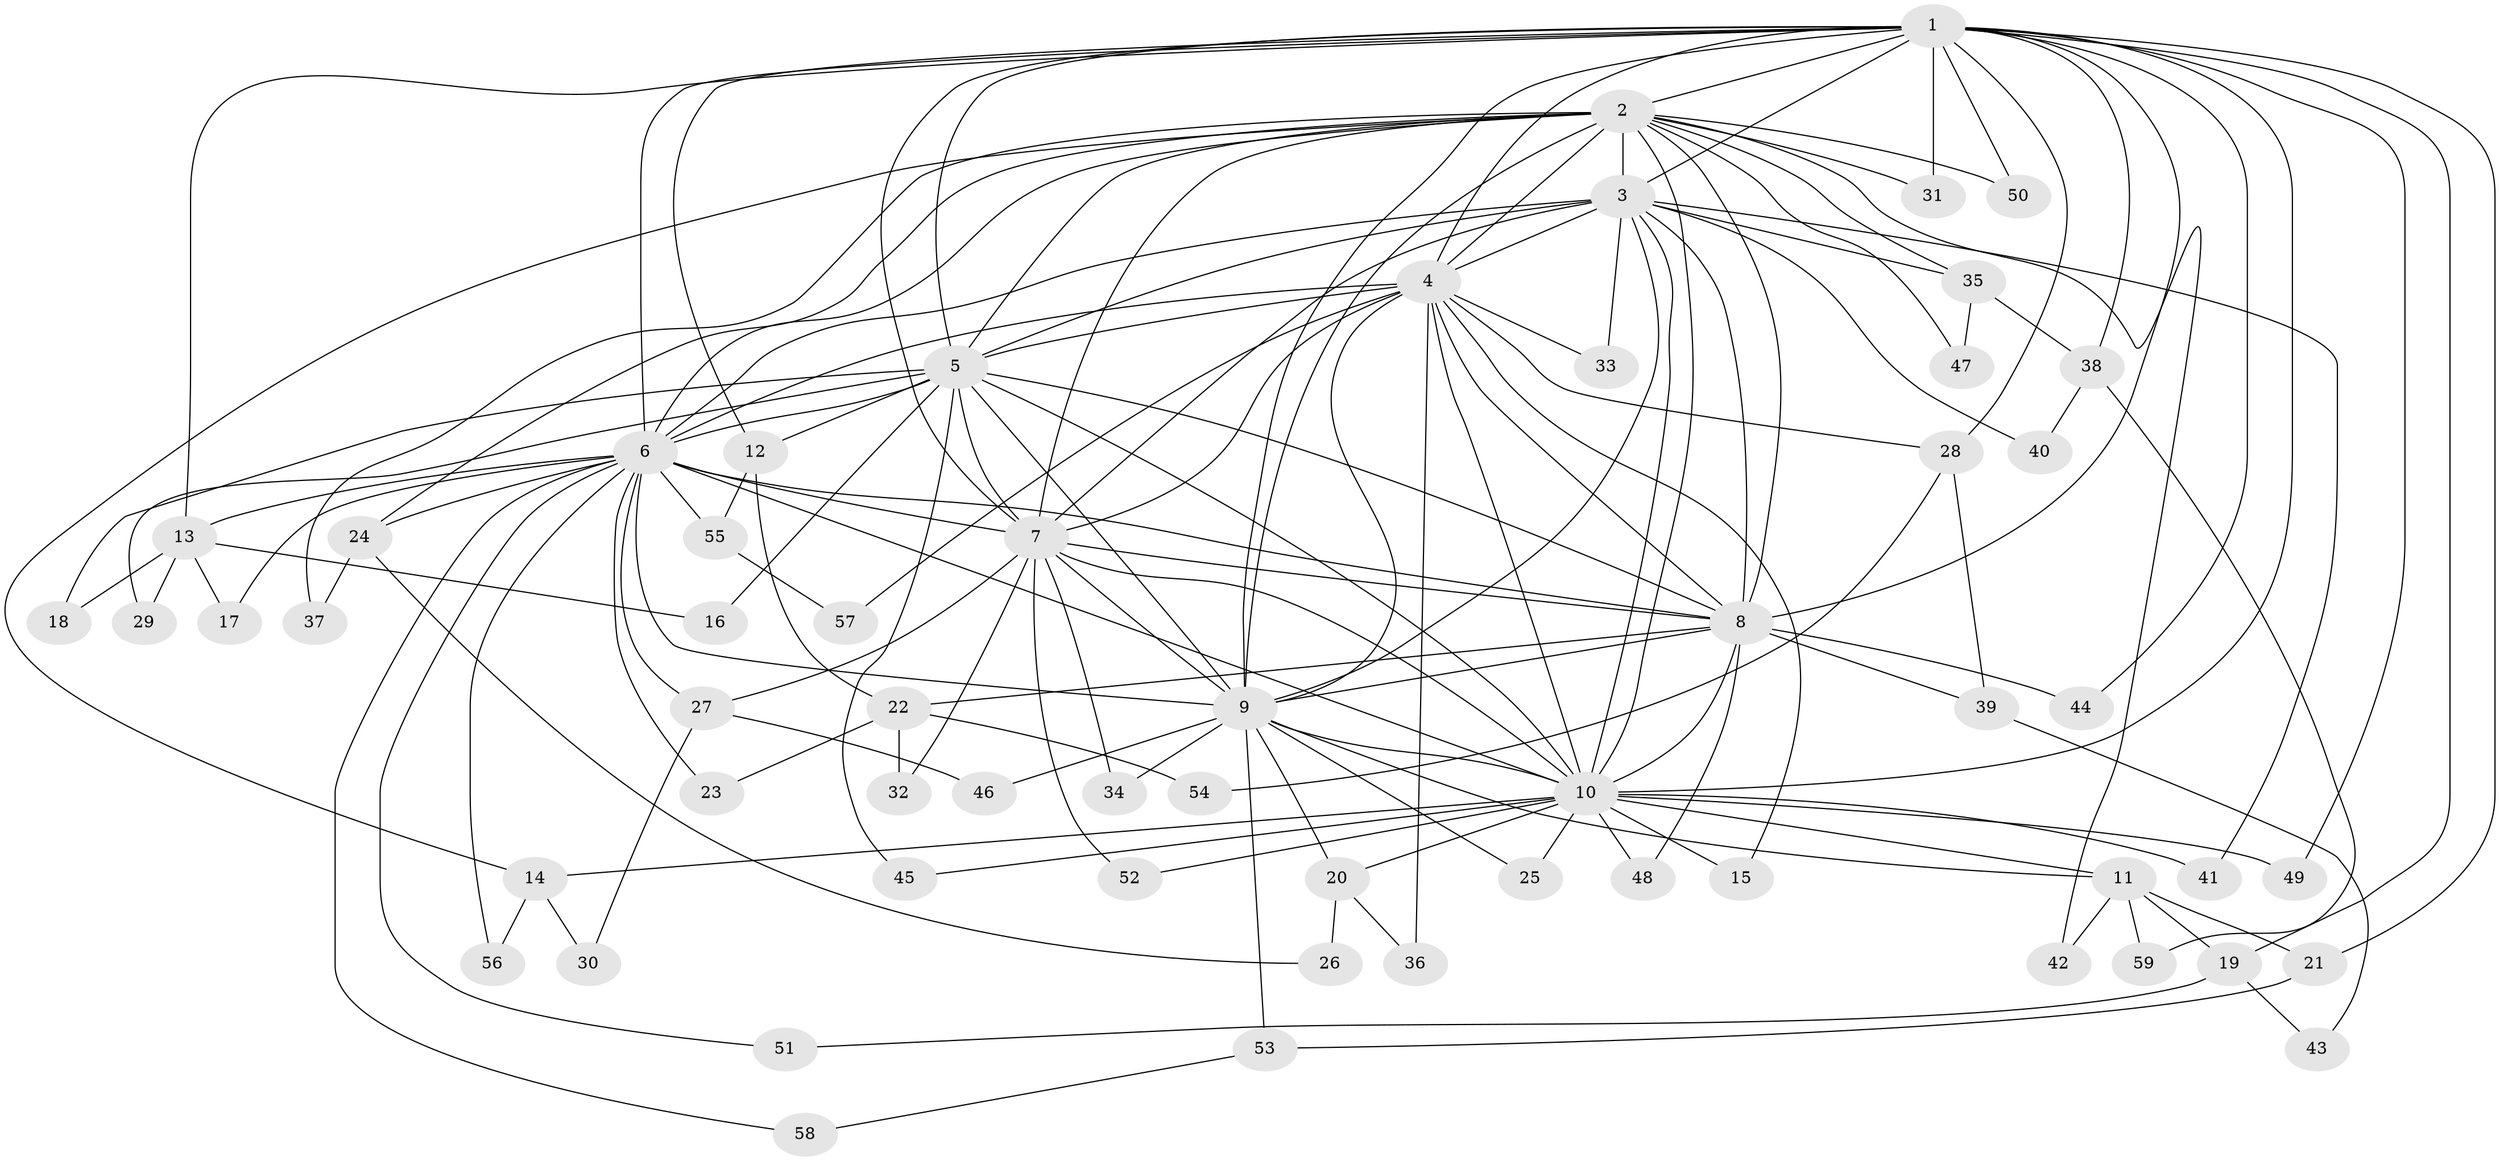 // coarse degree distribution, {21: 0.024390243902439025, 13: 0.07317073170731707, 14: 0.04878048780487805, 10: 0.024390243902439025, 6: 0.024390243902439025, 4: 0.1951219512195122, 2: 0.5121951219512195, 3: 0.04878048780487805, 1: 0.024390243902439025, 5: 0.024390243902439025}
// Generated by graph-tools (version 1.1) at 2025/23/03/03/25 07:23:37]
// undirected, 59 vertices, 143 edges
graph export_dot {
graph [start="1"]
  node [color=gray90,style=filled];
  1;
  2;
  3;
  4;
  5;
  6;
  7;
  8;
  9;
  10;
  11;
  12;
  13;
  14;
  15;
  16;
  17;
  18;
  19;
  20;
  21;
  22;
  23;
  24;
  25;
  26;
  27;
  28;
  29;
  30;
  31;
  32;
  33;
  34;
  35;
  36;
  37;
  38;
  39;
  40;
  41;
  42;
  43;
  44;
  45;
  46;
  47;
  48;
  49;
  50;
  51;
  52;
  53;
  54;
  55;
  56;
  57;
  58;
  59;
  1 -- 2;
  1 -- 3;
  1 -- 4;
  1 -- 5;
  1 -- 6;
  1 -- 7;
  1 -- 8;
  1 -- 9;
  1 -- 10;
  1 -- 12;
  1 -- 13;
  1 -- 19;
  1 -- 21;
  1 -- 28;
  1 -- 31;
  1 -- 38;
  1 -- 44;
  1 -- 49;
  1 -- 50;
  2 -- 3;
  2 -- 4;
  2 -- 5;
  2 -- 6;
  2 -- 7;
  2 -- 8;
  2 -- 9;
  2 -- 10;
  2 -- 14;
  2 -- 24;
  2 -- 31;
  2 -- 35;
  2 -- 37;
  2 -- 42;
  2 -- 47;
  2 -- 50;
  3 -- 4;
  3 -- 5;
  3 -- 6;
  3 -- 7;
  3 -- 8;
  3 -- 9;
  3 -- 10;
  3 -- 33;
  3 -- 35;
  3 -- 40;
  3 -- 41;
  4 -- 5;
  4 -- 6;
  4 -- 7;
  4 -- 8;
  4 -- 9;
  4 -- 10;
  4 -- 15;
  4 -- 28;
  4 -- 33;
  4 -- 36;
  4 -- 57;
  5 -- 6;
  5 -- 7;
  5 -- 8;
  5 -- 9;
  5 -- 10;
  5 -- 12;
  5 -- 16;
  5 -- 18;
  5 -- 29;
  5 -- 45;
  6 -- 7;
  6 -- 8;
  6 -- 9;
  6 -- 10;
  6 -- 13;
  6 -- 17;
  6 -- 23;
  6 -- 24;
  6 -- 27;
  6 -- 51;
  6 -- 55;
  6 -- 56;
  6 -- 58;
  7 -- 8;
  7 -- 9;
  7 -- 10;
  7 -- 27;
  7 -- 32;
  7 -- 34;
  7 -- 52;
  8 -- 9;
  8 -- 10;
  8 -- 22;
  8 -- 39;
  8 -- 44;
  8 -- 48;
  9 -- 10;
  9 -- 11;
  9 -- 20;
  9 -- 25;
  9 -- 34;
  9 -- 46;
  9 -- 53;
  10 -- 11;
  10 -- 14;
  10 -- 15;
  10 -- 20;
  10 -- 25;
  10 -- 41;
  10 -- 45;
  10 -- 48;
  10 -- 49;
  10 -- 52;
  11 -- 19;
  11 -- 21;
  11 -- 42;
  11 -- 59;
  12 -- 22;
  12 -- 55;
  13 -- 16;
  13 -- 17;
  13 -- 18;
  13 -- 29;
  14 -- 30;
  14 -- 56;
  19 -- 43;
  19 -- 51;
  20 -- 26;
  20 -- 36;
  21 -- 53;
  22 -- 23;
  22 -- 32;
  22 -- 54;
  24 -- 26;
  24 -- 37;
  27 -- 30;
  27 -- 46;
  28 -- 39;
  28 -- 54;
  35 -- 38;
  35 -- 47;
  38 -- 40;
  38 -- 59;
  39 -- 43;
  53 -- 58;
  55 -- 57;
}
